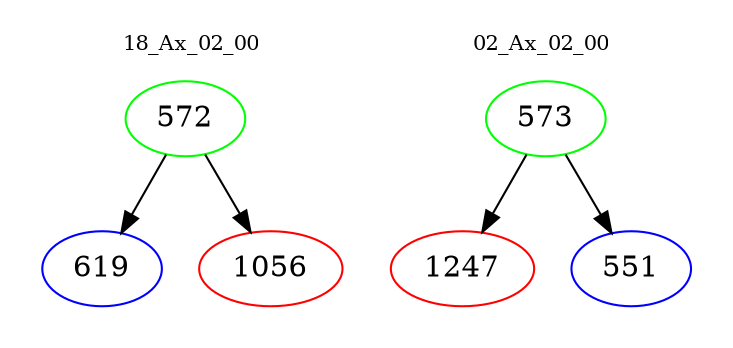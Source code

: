 digraph{
subgraph cluster_0 {
color = white
label = "18_Ax_02_00";
fontsize=10;
T0_572 [label="572", color="green"]
T0_572 -> T0_619 [color="black"]
T0_619 [label="619", color="blue"]
T0_572 -> T0_1056 [color="black"]
T0_1056 [label="1056", color="red"]
}
subgraph cluster_1 {
color = white
label = "02_Ax_02_00";
fontsize=10;
T1_573 [label="573", color="green"]
T1_573 -> T1_1247 [color="black"]
T1_1247 [label="1247", color="red"]
T1_573 -> T1_551 [color="black"]
T1_551 [label="551", color="blue"]
}
}
